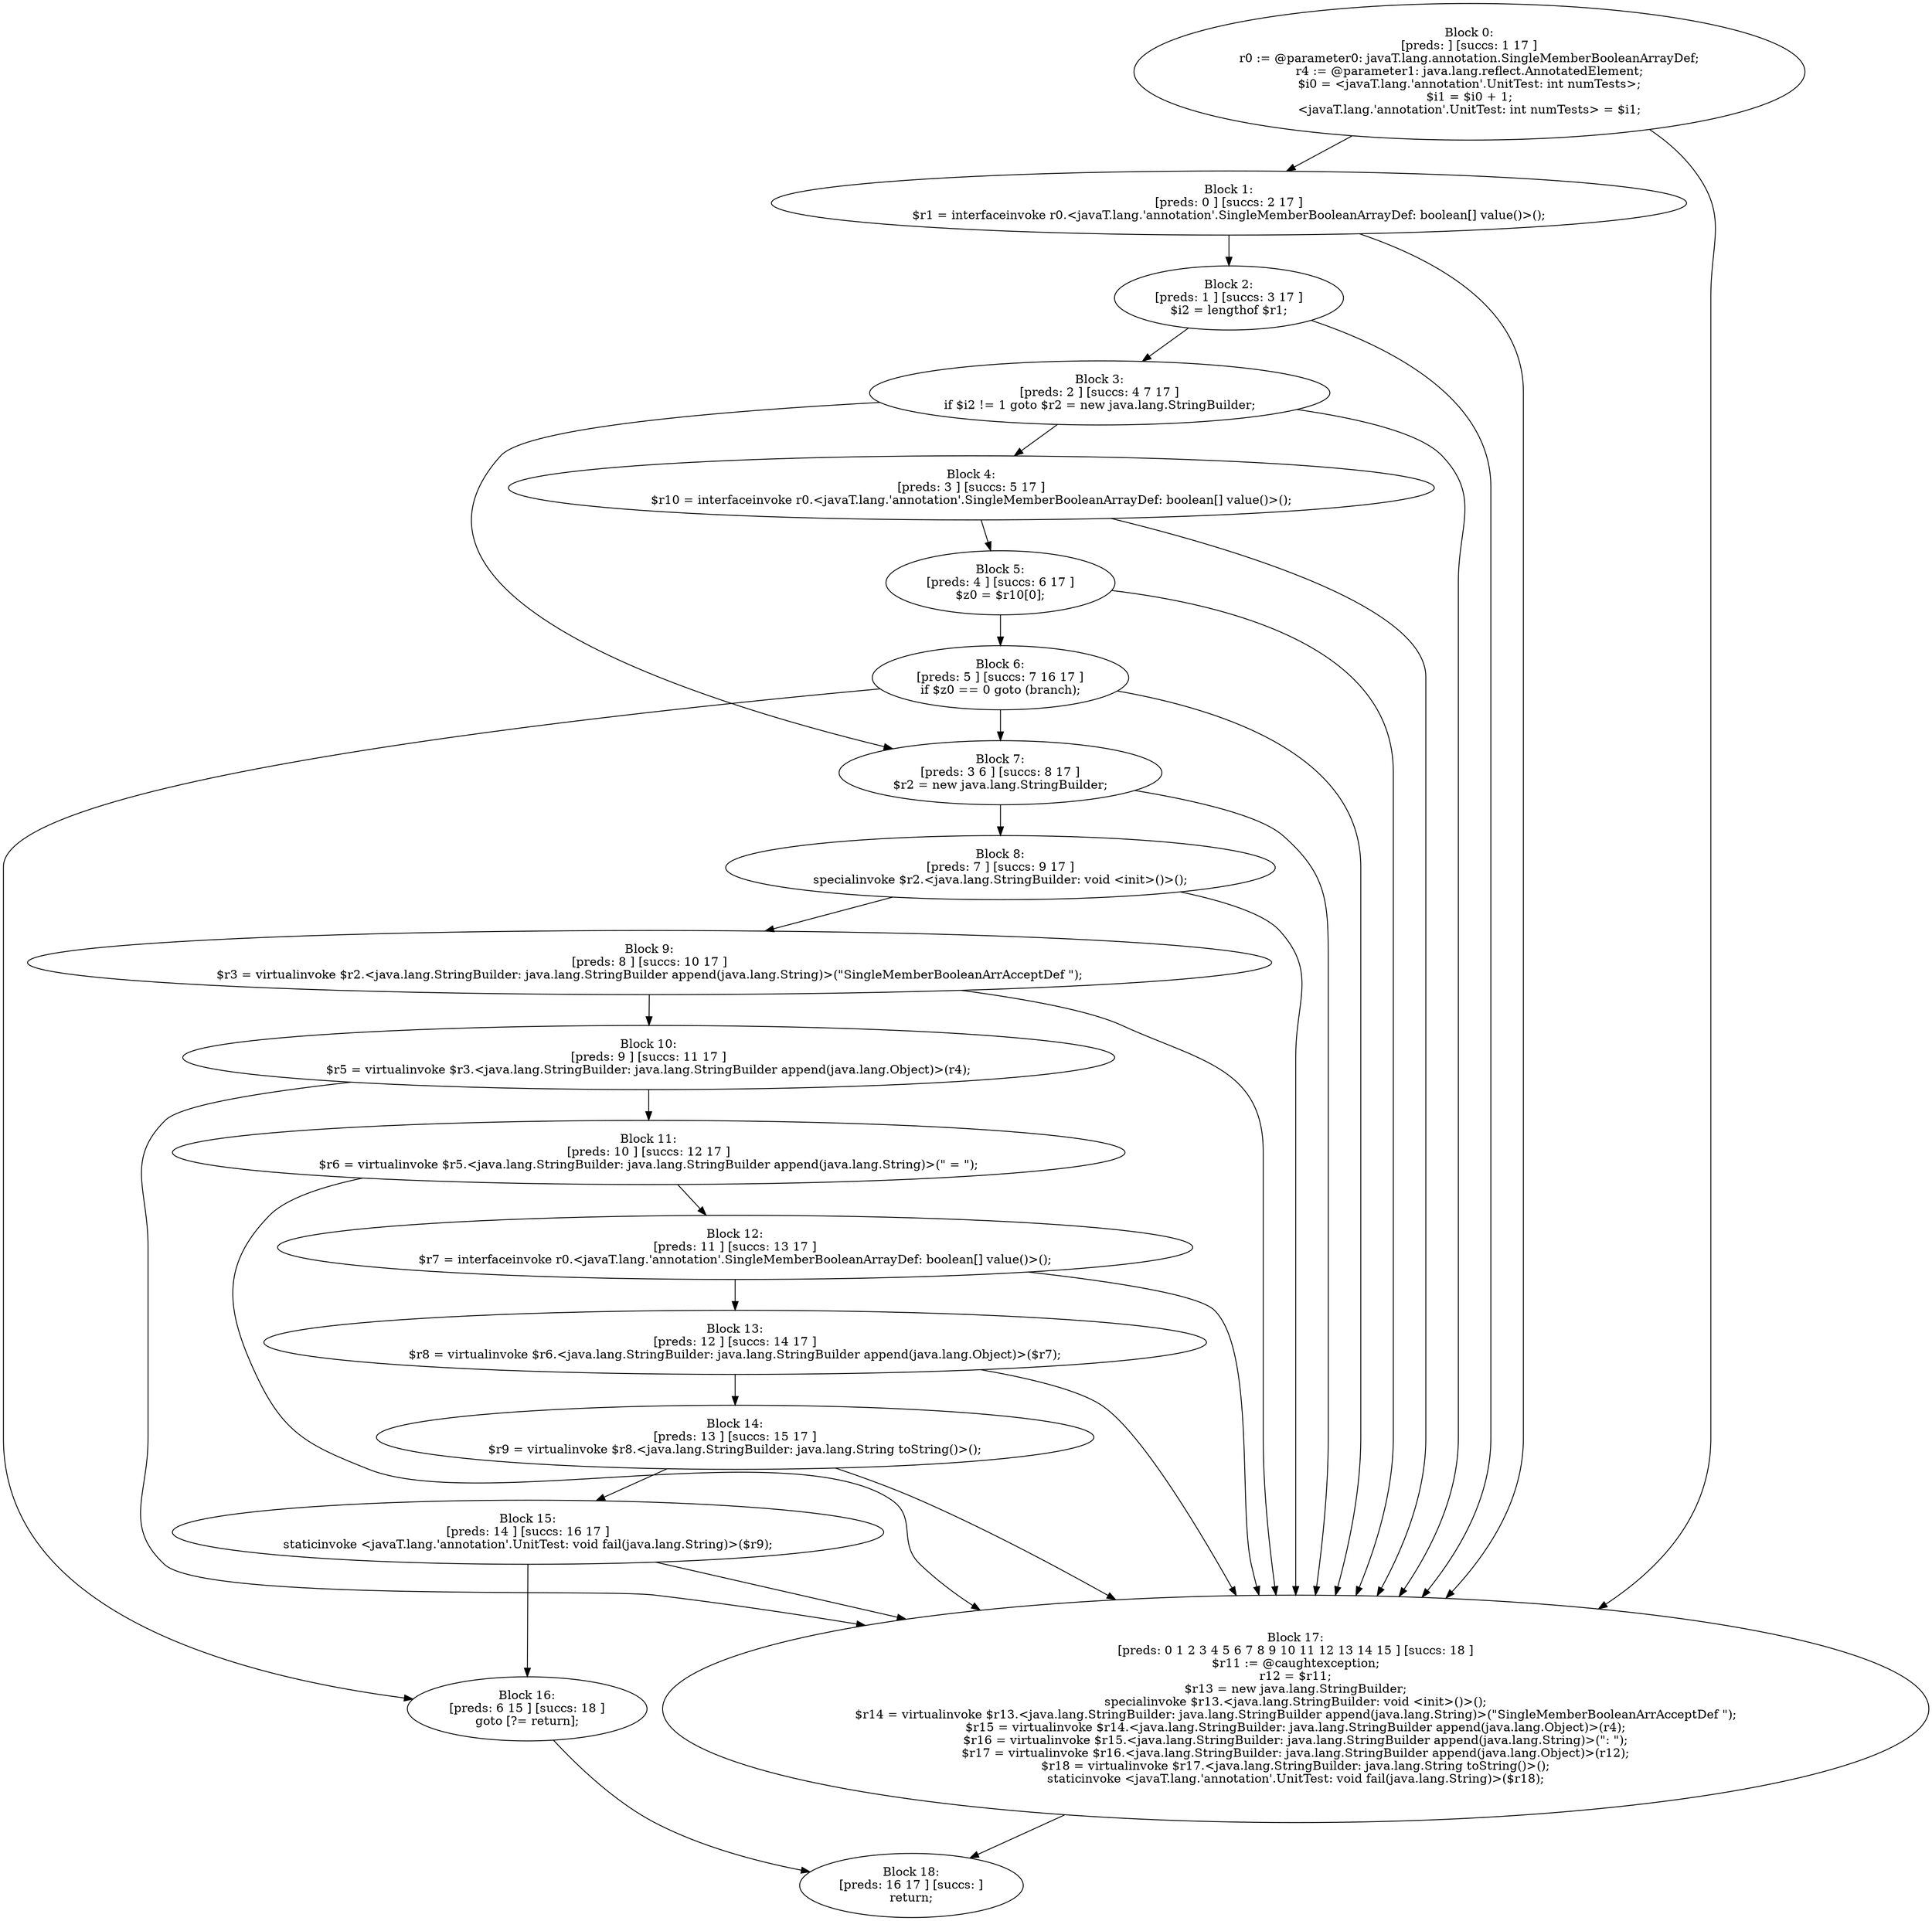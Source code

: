digraph "unitGraph" {
    "Block 0:
[preds: ] [succs: 1 17 ]
r0 := @parameter0: javaT.lang.annotation.SingleMemberBooleanArrayDef;
r4 := @parameter1: java.lang.reflect.AnnotatedElement;
$i0 = <javaT.lang.'annotation'.UnitTest: int numTests>;
$i1 = $i0 + 1;
<javaT.lang.'annotation'.UnitTest: int numTests> = $i1;
"
    "Block 1:
[preds: 0 ] [succs: 2 17 ]
$r1 = interfaceinvoke r0.<javaT.lang.'annotation'.SingleMemberBooleanArrayDef: boolean[] value()>();
"
    "Block 2:
[preds: 1 ] [succs: 3 17 ]
$i2 = lengthof $r1;
"
    "Block 3:
[preds: 2 ] [succs: 4 7 17 ]
if $i2 != 1 goto $r2 = new java.lang.StringBuilder;
"
    "Block 4:
[preds: 3 ] [succs: 5 17 ]
$r10 = interfaceinvoke r0.<javaT.lang.'annotation'.SingleMemberBooleanArrayDef: boolean[] value()>();
"
    "Block 5:
[preds: 4 ] [succs: 6 17 ]
$z0 = $r10[0];
"
    "Block 6:
[preds: 5 ] [succs: 7 16 17 ]
if $z0 == 0 goto (branch);
"
    "Block 7:
[preds: 3 6 ] [succs: 8 17 ]
$r2 = new java.lang.StringBuilder;
"
    "Block 8:
[preds: 7 ] [succs: 9 17 ]
specialinvoke $r2.<java.lang.StringBuilder: void <init>()>();
"
    "Block 9:
[preds: 8 ] [succs: 10 17 ]
$r3 = virtualinvoke $r2.<java.lang.StringBuilder: java.lang.StringBuilder append(java.lang.String)>(\"SingleMemberBooleanArrAcceptDef \");
"
    "Block 10:
[preds: 9 ] [succs: 11 17 ]
$r5 = virtualinvoke $r3.<java.lang.StringBuilder: java.lang.StringBuilder append(java.lang.Object)>(r4);
"
    "Block 11:
[preds: 10 ] [succs: 12 17 ]
$r6 = virtualinvoke $r5.<java.lang.StringBuilder: java.lang.StringBuilder append(java.lang.String)>(\" = \");
"
    "Block 12:
[preds: 11 ] [succs: 13 17 ]
$r7 = interfaceinvoke r0.<javaT.lang.'annotation'.SingleMemberBooleanArrayDef: boolean[] value()>();
"
    "Block 13:
[preds: 12 ] [succs: 14 17 ]
$r8 = virtualinvoke $r6.<java.lang.StringBuilder: java.lang.StringBuilder append(java.lang.Object)>($r7);
"
    "Block 14:
[preds: 13 ] [succs: 15 17 ]
$r9 = virtualinvoke $r8.<java.lang.StringBuilder: java.lang.String toString()>();
"
    "Block 15:
[preds: 14 ] [succs: 16 17 ]
staticinvoke <javaT.lang.'annotation'.UnitTest: void fail(java.lang.String)>($r9);
"
    "Block 16:
[preds: 6 15 ] [succs: 18 ]
goto [?= return];
"
    "Block 17:
[preds: 0 1 2 3 4 5 6 7 8 9 10 11 12 13 14 15 ] [succs: 18 ]
$r11 := @caughtexception;
r12 = $r11;
$r13 = new java.lang.StringBuilder;
specialinvoke $r13.<java.lang.StringBuilder: void <init>()>();
$r14 = virtualinvoke $r13.<java.lang.StringBuilder: java.lang.StringBuilder append(java.lang.String)>(\"SingleMemberBooleanArrAcceptDef \");
$r15 = virtualinvoke $r14.<java.lang.StringBuilder: java.lang.StringBuilder append(java.lang.Object)>(r4);
$r16 = virtualinvoke $r15.<java.lang.StringBuilder: java.lang.StringBuilder append(java.lang.String)>(\": \");
$r17 = virtualinvoke $r16.<java.lang.StringBuilder: java.lang.StringBuilder append(java.lang.Object)>(r12);
$r18 = virtualinvoke $r17.<java.lang.StringBuilder: java.lang.String toString()>();
staticinvoke <javaT.lang.'annotation'.UnitTest: void fail(java.lang.String)>($r18);
"
    "Block 18:
[preds: 16 17 ] [succs: ]
return;
"
    "Block 0:
[preds: ] [succs: 1 17 ]
r0 := @parameter0: javaT.lang.annotation.SingleMemberBooleanArrayDef;
r4 := @parameter1: java.lang.reflect.AnnotatedElement;
$i0 = <javaT.lang.'annotation'.UnitTest: int numTests>;
$i1 = $i0 + 1;
<javaT.lang.'annotation'.UnitTest: int numTests> = $i1;
"->"Block 1:
[preds: 0 ] [succs: 2 17 ]
$r1 = interfaceinvoke r0.<javaT.lang.'annotation'.SingleMemberBooleanArrayDef: boolean[] value()>();
";
    "Block 0:
[preds: ] [succs: 1 17 ]
r0 := @parameter0: javaT.lang.annotation.SingleMemberBooleanArrayDef;
r4 := @parameter1: java.lang.reflect.AnnotatedElement;
$i0 = <javaT.lang.'annotation'.UnitTest: int numTests>;
$i1 = $i0 + 1;
<javaT.lang.'annotation'.UnitTest: int numTests> = $i1;
"->"Block 17:
[preds: 0 1 2 3 4 5 6 7 8 9 10 11 12 13 14 15 ] [succs: 18 ]
$r11 := @caughtexception;
r12 = $r11;
$r13 = new java.lang.StringBuilder;
specialinvoke $r13.<java.lang.StringBuilder: void <init>()>();
$r14 = virtualinvoke $r13.<java.lang.StringBuilder: java.lang.StringBuilder append(java.lang.String)>(\"SingleMemberBooleanArrAcceptDef \");
$r15 = virtualinvoke $r14.<java.lang.StringBuilder: java.lang.StringBuilder append(java.lang.Object)>(r4);
$r16 = virtualinvoke $r15.<java.lang.StringBuilder: java.lang.StringBuilder append(java.lang.String)>(\": \");
$r17 = virtualinvoke $r16.<java.lang.StringBuilder: java.lang.StringBuilder append(java.lang.Object)>(r12);
$r18 = virtualinvoke $r17.<java.lang.StringBuilder: java.lang.String toString()>();
staticinvoke <javaT.lang.'annotation'.UnitTest: void fail(java.lang.String)>($r18);
";
    "Block 1:
[preds: 0 ] [succs: 2 17 ]
$r1 = interfaceinvoke r0.<javaT.lang.'annotation'.SingleMemberBooleanArrayDef: boolean[] value()>();
"->"Block 2:
[preds: 1 ] [succs: 3 17 ]
$i2 = lengthof $r1;
";
    "Block 1:
[preds: 0 ] [succs: 2 17 ]
$r1 = interfaceinvoke r0.<javaT.lang.'annotation'.SingleMemberBooleanArrayDef: boolean[] value()>();
"->"Block 17:
[preds: 0 1 2 3 4 5 6 7 8 9 10 11 12 13 14 15 ] [succs: 18 ]
$r11 := @caughtexception;
r12 = $r11;
$r13 = new java.lang.StringBuilder;
specialinvoke $r13.<java.lang.StringBuilder: void <init>()>();
$r14 = virtualinvoke $r13.<java.lang.StringBuilder: java.lang.StringBuilder append(java.lang.String)>(\"SingleMemberBooleanArrAcceptDef \");
$r15 = virtualinvoke $r14.<java.lang.StringBuilder: java.lang.StringBuilder append(java.lang.Object)>(r4);
$r16 = virtualinvoke $r15.<java.lang.StringBuilder: java.lang.StringBuilder append(java.lang.String)>(\": \");
$r17 = virtualinvoke $r16.<java.lang.StringBuilder: java.lang.StringBuilder append(java.lang.Object)>(r12);
$r18 = virtualinvoke $r17.<java.lang.StringBuilder: java.lang.String toString()>();
staticinvoke <javaT.lang.'annotation'.UnitTest: void fail(java.lang.String)>($r18);
";
    "Block 2:
[preds: 1 ] [succs: 3 17 ]
$i2 = lengthof $r1;
"->"Block 3:
[preds: 2 ] [succs: 4 7 17 ]
if $i2 != 1 goto $r2 = new java.lang.StringBuilder;
";
    "Block 2:
[preds: 1 ] [succs: 3 17 ]
$i2 = lengthof $r1;
"->"Block 17:
[preds: 0 1 2 3 4 5 6 7 8 9 10 11 12 13 14 15 ] [succs: 18 ]
$r11 := @caughtexception;
r12 = $r11;
$r13 = new java.lang.StringBuilder;
specialinvoke $r13.<java.lang.StringBuilder: void <init>()>();
$r14 = virtualinvoke $r13.<java.lang.StringBuilder: java.lang.StringBuilder append(java.lang.String)>(\"SingleMemberBooleanArrAcceptDef \");
$r15 = virtualinvoke $r14.<java.lang.StringBuilder: java.lang.StringBuilder append(java.lang.Object)>(r4);
$r16 = virtualinvoke $r15.<java.lang.StringBuilder: java.lang.StringBuilder append(java.lang.String)>(\": \");
$r17 = virtualinvoke $r16.<java.lang.StringBuilder: java.lang.StringBuilder append(java.lang.Object)>(r12);
$r18 = virtualinvoke $r17.<java.lang.StringBuilder: java.lang.String toString()>();
staticinvoke <javaT.lang.'annotation'.UnitTest: void fail(java.lang.String)>($r18);
";
    "Block 3:
[preds: 2 ] [succs: 4 7 17 ]
if $i2 != 1 goto $r2 = new java.lang.StringBuilder;
"->"Block 4:
[preds: 3 ] [succs: 5 17 ]
$r10 = interfaceinvoke r0.<javaT.lang.'annotation'.SingleMemberBooleanArrayDef: boolean[] value()>();
";
    "Block 3:
[preds: 2 ] [succs: 4 7 17 ]
if $i2 != 1 goto $r2 = new java.lang.StringBuilder;
"->"Block 7:
[preds: 3 6 ] [succs: 8 17 ]
$r2 = new java.lang.StringBuilder;
";
    "Block 3:
[preds: 2 ] [succs: 4 7 17 ]
if $i2 != 1 goto $r2 = new java.lang.StringBuilder;
"->"Block 17:
[preds: 0 1 2 3 4 5 6 7 8 9 10 11 12 13 14 15 ] [succs: 18 ]
$r11 := @caughtexception;
r12 = $r11;
$r13 = new java.lang.StringBuilder;
specialinvoke $r13.<java.lang.StringBuilder: void <init>()>();
$r14 = virtualinvoke $r13.<java.lang.StringBuilder: java.lang.StringBuilder append(java.lang.String)>(\"SingleMemberBooleanArrAcceptDef \");
$r15 = virtualinvoke $r14.<java.lang.StringBuilder: java.lang.StringBuilder append(java.lang.Object)>(r4);
$r16 = virtualinvoke $r15.<java.lang.StringBuilder: java.lang.StringBuilder append(java.lang.String)>(\": \");
$r17 = virtualinvoke $r16.<java.lang.StringBuilder: java.lang.StringBuilder append(java.lang.Object)>(r12);
$r18 = virtualinvoke $r17.<java.lang.StringBuilder: java.lang.String toString()>();
staticinvoke <javaT.lang.'annotation'.UnitTest: void fail(java.lang.String)>($r18);
";
    "Block 4:
[preds: 3 ] [succs: 5 17 ]
$r10 = interfaceinvoke r0.<javaT.lang.'annotation'.SingleMemberBooleanArrayDef: boolean[] value()>();
"->"Block 5:
[preds: 4 ] [succs: 6 17 ]
$z0 = $r10[0];
";
    "Block 4:
[preds: 3 ] [succs: 5 17 ]
$r10 = interfaceinvoke r0.<javaT.lang.'annotation'.SingleMemberBooleanArrayDef: boolean[] value()>();
"->"Block 17:
[preds: 0 1 2 3 4 5 6 7 8 9 10 11 12 13 14 15 ] [succs: 18 ]
$r11 := @caughtexception;
r12 = $r11;
$r13 = new java.lang.StringBuilder;
specialinvoke $r13.<java.lang.StringBuilder: void <init>()>();
$r14 = virtualinvoke $r13.<java.lang.StringBuilder: java.lang.StringBuilder append(java.lang.String)>(\"SingleMemberBooleanArrAcceptDef \");
$r15 = virtualinvoke $r14.<java.lang.StringBuilder: java.lang.StringBuilder append(java.lang.Object)>(r4);
$r16 = virtualinvoke $r15.<java.lang.StringBuilder: java.lang.StringBuilder append(java.lang.String)>(\": \");
$r17 = virtualinvoke $r16.<java.lang.StringBuilder: java.lang.StringBuilder append(java.lang.Object)>(r12);
$r18 = virtualinvoke $r17.<java.lang.StringBuilder: java.lang.String toString()>();
staticinvoke <javaT.lang.'annotation'.UnitTest: void fail(java.lang.String)>($r18);
";
    "Block 5:
[preds: 4 ] [succs: 6 17 ]
$z0 = $r10[0];
"->"Block 6:
[preds: 5 ] [succs: 7 16 17 ]
if $z0 == 0 goto (branch);
";
    "Block 5:
[preds: 4 ] [succs: 6 17 ]
$z0 = $r10[0];
"->"Block 17:
[preds: 0 1 2 3 4 5 6 7 8 9 10 11 12 13 14 15 ] [succs: 18 ]
$r11 := @caughtexception;
r12 = $r11;
$r13 = new java.lang.StringBuilder;
specialinvoke $r13.<java.lang.StringBuilder: void <init>()>();
$r14 = virtualinvoke $r13.<java.lang.StringBuilder: java.lang.StringBuilder append(java.lang.String)>(\"SingleMemberBooleanArrAcceptDef \");
$r15 = virtualinvoke $r14.<java.lang.StringBuilder: java.lang.StringBuilder append(java.lang.Object)>(r4);
$r16 = virtualinvoke $r15.<java.lang.StringBuilder: java.lang.StringBuilder append(java.lang.String)>(\": \");
$r17 = virtualinvoke $r16.<java.lang.StringBuilder: java.lang.StringBuilder append(java.lang.Object)>(r12);
$r18 = virtualinvoke $r17.<java.lang.StringBuilder: java.lang.String toString()>();
staticinvoke <javaT.lang.'annotation'.UnitTest: void fail(java.lang.String)>($r18);
";
    "Block 6:
[preds: 5 ] [succs: 7 16 17 ]
if $z0 == 0 goto (branch);
"->"Block 7:
[preds: 3 6 ] [succs: 8 17 ]
$r2 = new java.lang.StringBuilder;
";
    "Block 6:
[preds: 5 ] [succs: 7 16 17 ]
if $z0 == 0 goto (branch);
"->"Block 16:
[preds: 6 15 ] [succs: 18 ]
goto [?= return];
";
    "Block 6:
[preds: 5 ] [succs: 7 16 17 ]
if $z0 == 0 goto (branch);
"->"Block 17:
[preds: 0 1 2 3 4 5 6 7 8 9 10 11 12 13 14 15 ] [succs: 18 ]
$r11 := @caughtexception;
r12 = $r11;
$r13 = new java.lang.StringBuilder;
specialinvoke $r13.<java.lang.StringBuilder: void <init>()>();
$r14 = virtualinvoke $r13.<java.lang.StringBuilder: java.lang.StringBuilder append(java.lang.String)>(\"SingleMemberBooleanArrAcceptDef \");
$r15 = virtualinvoke $r14.<java.lang.StringBuilder: java.lang.StringBuilder append(java.lang.Object)>(r4);
$r16 = virtualinvoke $r15.<java.lang.StringBuilder: java.lang.StringBuilder append(java.lang.String)>(\": \");
$r17 = virtualinvoke $r16.<java.lang.StringBuilder: java.lang.StringBuilder append(java.lang.Object)>(r12);
$r18 = virtualinvoke $r17.<java.lang.StringBuilder: java.lang.String toString()>();
staticinvoke <javaT.lang.'annotation'.UnitTest: void fail(java.lang.String)>($r18);
";
    "Block 7:
[preds: 3 6 ] [succs: 8 17 ]
$r2 = new java.lang.StringBuilder;
"->"Block 8:
[preds: 7 ] [succs: 9 17 ]
specialinvoke $r2.<java.lang.StringBuilder: void <init>()>();
";
    "Block 7:
[preds: 3 6 ] [succs: 8 17 ]
$r2 = new java.lang.StringBuilder;
"->"Block 17:
[preds: 0 1 2 3 4 5 6 7 8 9 10 11 12 13 14 15 ] [succs: 18 ]
$r11 := @caughtexception;
r12 = $r11;
$r13 = new java.lang.StringBuilder;
specialinvoke $r13.<java.lang.StringBuilder: void <init>()>();
$r14 = virtualinvoke $r13.<java.lang.StringBuilder: java.lang.StringBuilder append(java.lang.String)>(\"SingleMemberBooleanArrAcceptDef \");
$r15 = virtualinvoke $r14.<java.lang.StringBuilder: java.lang.StringBuilder append(java.lang.Object)>(r4);
$r16 = virtualinvoke $r15.<java.lang.StringBuilder: java.lang.StringBuilder append(java.lang.String)>(\": \");
$r17 = virtualinvoke $r16.<java.lang.StringBuilder: java.lang.StringBuilder append(java.lang.Object)>(r12);
$r18 = virtualinvoke $r17.<java.lang.StringBuilder: java.lang.String toString()>();
staticinvoke <javaT.lang.'annotation'.UnitTest: void fail(java.lang.String)>($r18);
";
    "Block 8:
[preds: 7 ] [succs: 9 17 ]
specialinvoke $r2.<java.lang.StringBuilder: void <init>()>();
"->"Block 9:
[preds: 8 ] [succs: 10 17 ]
$r3 = virtualinvoke $r2.<java.lang.StringBuilder: java.lang.StringBuilder append(java.lang.String)>(\"SingleMemberBooleanArrAcceptDef \");
";
    "Block 8:
[preds: 7 ] [succs: 9 17 ]
specialinvoke $r2.<java.lang.StringBuilder: void <init>()>();
"->"Block 17:
[preds: 0 1 2 3 4 5 6 7 8 9 10 11 12 13 14 15 ] [succs: 18 ]
$r11 := @caughtexception;
r12 = $r11;
$r13 = new java.lang.StringBuilder;
specialinvoke $r13.<java.lang.StringBuilder: void <init>()>();
$r14 = virtualinvoke $r13.<java.lang.StringBuilder: java.lang.StringBuilder append(java.lang.String)>(\"SingleMemberBooleanArrAcceptDef \");
$r15 = virtualinvoke $r14.<java.lang.StringBuilder: java.lang.StringBuilder append(java.lang.Object)>(r4);
$r16 = virtualinvoke $r15.<java.lang.StringBuilder: java.lang.StringBuilder append(java.lang.String)>(\": \");
$r17 = virtualinvoke $r16.<java.lang.StringBuilder: java.lang.StringBuilder append(java.lang.Object)>(r12);
$r18 = virtualinvoke $r17.<java.lang.StringBuilder: java.lang.String toString()>();
staticinvoke <javaT.lang.'annotation'.UnitTest: void fail(java.lang.String)>($r18);
";
    "Block 9:
[preds: 8 ] [succs: 10 17 ]
$r3 = virtualinvoke $r2.<java.lang.StringBuilder: java.lang.StringBuilder append(java.lang.String)>(\"SingleMemberBooleanArrAcceptDef \");
"->"Block 10:
[preds: 9 ] [succs: 11 17 ]
$r5 = virtualinvoke $r3.<java.lang.StringBuilder: java.lang.StringBuilder append(java.lang.Object)>(r4);
";
    "Block 9:
[preds: 8 ] [succs: 10 17 ]
$r3 = virtualinvoke $r2.<java.lang.StringBuilder: java.lang.StringBuilder append(java.lang.String)>(\"SingleMemberBooleanArrAcceptDef \");
"->"Block 17:
[preds: 0 1 2 3 4 5 6 7 8 9 10 11 12 13 14 15 ] [succs: 18 ]
$r11 := @caughtexception;
r12 = $r11;
$r13 = new java.lang.StringBuilder;
specialinvoke $r13.<java.lang.StringBuilder: void <init>()>();
$r14 = virtualinvoke $r13.<java.lang.StringBuilder: java.lang.StringBuilder append(java.lang.String)>(\"SingleMemberBooleanArrAcceptDef \");
$r15 = virtualinvoke $r14.<java.lang.StringBuilder: java.lang.StringBuilder append(java.lang.Object)>(r4);
$r16 = virtualinvoke $r15.<java.lang.StringBuilder: java.lang.StringBuilder append(java.lang.String)>(\": \");
$r17 = virtualinvoke $r16.<java.lang.StringBuilder: java.lang.StringBuilder append(java.lang.Object)>(r12);
$r18 = virtualinvoke $r17.<java.lang.StringBuilder: java.lang.String toString()>();
staticinvoke <javaT.lang.'annotation'.UnitTest: void fail(java.lang.String)>($r18);
";
    "Block 10:
[preds: 9 ] [succs: 11 17 ]
$r5 = virtualinvoke $r3.<java.lang.StringBuilder: java.lang.StringBuilder append(java.lang.Object)>(r4);
"->"Block 11:
[preds: 10 ] [succs: 12 17 ]
$r6 = virtualinvoke $r5.<java.lang.StringBuilder: java.lang.StringBuilder append(java.lang.String)>(\" = \");
";
    "Block 10:
[preds: 9 ] [succs: 11 17 ]
$r5 = virtualinvoke $r3.<java.lang.StringBuilder: java.lang.StringBuilder append(java.lang.Object)>(r4);
"->"Block 17:
[preds: 0 1 2 3 4 5 6 7 8 9 10 11 12 13 14 15 ] [succs: 18 ]
$r11 := @caughtexception;
r12 = $r11;
$r13 = new java.lang.StringBuilder;
specialinvoke $r13.<java.lang.StringBuilder: void <init>()>();
$r14 = virtualinvoke $r13.<java.lang.StringBuilder: java.lang.StringBuilder append(java.lang.String)>(\"SingleMemberBooleanArrAcceptDef \");
$r15 = virtualinvoke $r14.<java.lang.StringBuilder: java.lang.StringBuilder append(java.lang.Object)>(r4);
$r16 = virtualinvoke $r15.<java.lang.StringBuilder: java.lang.StringBuilder append(java.lang.String)>(\": \");
$r17 = virtualinvoke $r16.<java.lang.StringBuilder: java.lang.StringBuilder append(java.lang.Object)>(r12);
$r18 = virtualinvoke $r17.<java.lang.StringBuilder: java.lang.String toString()>();
staticinvoke <javaT.lang.'annotation'.UnitTest: void fail(java.lang.String)>($r18);
";
    "Block 11:
[preds: 10 ] [succs: 12 17 ]
$r6 = virtualinvoke $r5.<java.lang.StringBuilder: java.lang.StringBuilder append(java.lang.String)>(\" = \");
"->"Block 12:
[preds: 11 ] [succs: 13 17 ]
$r7 = interfaceinvoke r0.<javaT.lang.'annotation'.SingleMemberBooleanArrayDef: boolean[] value()>();
";
    "Block 11:
[preds: 10 ] [succs: 12 17 ]
$r6 = virtualinvoke $r5.<java.lang.StringBuilder: java.lang.StringBuilder append(java.lang.String)>(\" = \");
"->"Block 17:
[preds: 0 1 2 3 4 5 6 7 8 9 10 11 12 13 14 15 ] [succs: 18 ]
$r11 := @caughtexception;
r12 = $r11;
$r13 = new java.lang.StringBuilder;
specialinvoke $r13.<java.lang.StringBuilder: void <init>()>();
$r14 = virtualinvoke $r13.<java.lang.StringBuilder: java.lang.StringBuilder append(java.lang.String)>(\"SingleMemberBooleanArrAcceptDef \");
$r15 = virtualinvoke $r14.<java.lang.StringBuilder: java.lang.StringBuilder append(java.lang.Object)>(r4);
$r16 = virtualinvoke $r15.<java.lang.StringBuilder: java.lang.StringBuilder append(java.lang.String)>(\": \");
$r17 = virtualinvoke $r16.<java.lang.StringBuilder: java.lang.StringBuilder append(java.lang.Object)>(r12);
$r18 = virtualinvoke $r17.<java.lang.StringBuilder: java.lang.String toString()>();
staticinvoke <javaT.lang.'annotation'.UnitTest: void fail(java.lang.String)>($r18);
";
    "Block 12:
[preds: 11 ] [succs: 13 17 ]
$r7 = interfaceinvoke r0.<javaT.lang.'annotation'.SingleMemberBooleanArrayDef: boolean[] value()>();
"->"Block 13:
[preds: 12 ] [succs: 14 17 ]
$r8 = virtualinvoke $r6.<java.lang.StringBuilder: java.lang.StringBuilder append(java.lang.Object)>($r7);
";
    "Block 12:
[preds: 11 ] [succs: 13 17 ]
$r7 = interfaceinvoke r0.<javaT.lang.'annotation'.SingleMemberBooleanArrayDef: boolean[] value()>();
"->"Block 17:
[preds: 0 1 2 3 4 5 6 7 8 9 10 11 12 13 14 15 ] [succs: 18 ]
$r11 := @caughtexception;
r12 = $r11;
$r13 = new java.lang.StringBuilder;
specialinvoke $r13.<java.lang.StringBuilder: void <init>()>();
$r14 = virtualinvoke $r13.<java.lang.StringBuilder: java.lang.StringBuilder append(java.lang.String)>(\"SingleMemberBooleanArrAcceptDef \");
$r15 = virtualinvoke $r14.<java.lang.StringBuilder: java.lang.StringBuilder append(java.lang.Object)>(r4);
$r16 = virtualinvoke $r15.<java.lang.StringBuilder: java.lang.StringBuilder append(java.lang.String)>(\": \");
$r17 = virtualinvoke $r16.<java.lang.StringBuilder: java.lang.StringBuilder append(java.lang.Object)>(r12);
$r18 = virtualinvoke $r17.<java.lang.StringBuilder: java.lang.String toString()>();
staticinvoke <javaT.lang.'annotation'.UnitTest: void fail(java.lang.String)>($r18);
";
    "Block 13:
[preds: 12 ] [succs: 14 17 ]
$r8 = virtualinvoke $r6.<java.lang.StringBuilder: java.lang.StringBuilder append(java.lang.Object)>($r7);
"->"Block 14:
[preds: 13 ] [succs: 15 17 ]
$r9 = virtualinvoke $r8.<java.lang.StringBuilder: java.lang.String toString()>();
";
    "Block 13:
[preds: 12 ] [succs: 14 17 ]
$r8 = virtualinvoke $r6.<java.lang.StringBuilder: java.lang.StringBuilder append(java.lang.Object)>($r7);
"->"Block 17:
[preds: 0 1 2 3 4 5 6 7 8 9 10 11 12 13 14 15 ] [succs: 18 ]
$r11 := @caughtexception;
r12 = $r11;
$r13 = new java.lang.StringBuilder;
specialinvoke $r13.<java.lang.StringBuilder: void <init>()>();
$r14 = virtualinvoke $r13.<java.lang.StringBuilder: java.lang.StringBuilder append(java.lang.String)>(\"SingleMemberBooleanArrAcceptDef \");
$r15 = virtualinvoke $r14.<java.lang.StringBuilder: java.lang.StringBuilder append(java.lang.Object)>(r4);
$r16 = virtualinvoke $r15.<java.lang.StringBuilder: java.lang.StringBuilder append(java.lang.String)>(\": \");
$r17 = virtualinvoke $r16.<java.lang.StringBuilder: java.lang.StringBuilder append(java.lang.Object)>(r12);
$r18 = virtualinvoke $r17.<java.lang.StringBuilder: java.lang.String toString()>();
staticinvoke <javaT.lang.'annotation'.UnitTest: void fail(java.lang.String)>($r18);
";
    "Block 14:
[preds: 13 ] [succs: 15 17 ]
$r9 = virtualinvoke $r8.<java.lang.StringBuilder: java.lang.String toString()>();
"->"Block 15:
[preds: 14 ] [succs: 16 17 ]
staticinvoke <javaT.lang.'annotation'.UnitTest: void fail(java.lang.String)>($r9);
";
    "Block 14:
[preds: 13 ] [succs: 15 17 ]
$r9 = virtualinvoke $r8.<java.lang.StringBuilder: java.lang.String toString()>();
"->"Block 17:
[preds: 0 1 2 3 4 5 6 7 8 9 10 11 12 13 14 15 ] [succs: 18 ]
$r11 := @caughtexception;
r12 = $r11;
$r13 = new java.lang.StringBuilder;
specialinvoke $r13.<java.lang.StringBuilder: void <init>()>();
$r14 = virtualinvoke $r13.<java.lang.StringBuilder: java.lang.StringBuilder append(java.lang.String)>(\"SingleMemberBooleanArrAcceptDef \");
$r15 = virtualinvoke $r14.<java.lang.StringBuilder: java.lang.StringBuilder append(java.lang.Object)>(r4);
$r16 = virtualinvoke $r15.<java.lang.StringBuilder: java.lang.StringBuilder append(java.lang.String)>(\": \");
$r17 = virtualinvoke $r16.<java.lang.StringBuilder: java.lang.StringBuilder append(java.lang.Object)>(r12);
$r18 = virtualinvoke $r17.<java.lang.StringBuilder: java.lang.String toString()>();
staticinvoke <javaT.lang.'annotation'.UnitTest: void fail(java.lang.String)>($r18);
";
    "Block 15:
[preds: 14 ] [succs: 16 17 ]
staticinvoke <javaT.lang.'annotation'.UnitTest: void fail(java.lang.String)>($r9);
"->"Block 16:
[preds: 6 15 ] [succs: 18 ]
goto [?= return];
";
    "Block 15:
[preds: 14 ] [succs: 16 17 ]
staticinvoke <javaT.lang.'annotation'.UnitTest: void fail(java.lang.String)>($r9);
"->"Block 17:
[preds: 0 1 2 3 4 5 6 7 8 9 10 11 12 13 14 15 ] [succs: 18 ]
$r11 := @caughtexception;
r12 = $r11;
$r13 = new java.lang.StringBuilder;
specialinvoke $r13.<java.lang.StringBuilder: void <init>()>();
$r14 = virtualinvoke $r13.<java.lang.StringBuilder: java.lang.StringBuilder append(java.lang.String)>(\"SingleMemberBooleanArrAcceptDef \");
$r15 = virtualinvoke $r14.<java.lang.StringBuilder: java.lang.StringBuilder append(java.lang.Object)>(r4);
$r16 = virtualinvoke $r15.<java.lang.StringBuilder: java.lang.StringBuilder append(java.lang.String)>(\": \");
$r17 = virtualinvoke $r16.<java.lang.StringBuilder: java.lang.StringBuilder append(java.lang.Object)>(r12);
$r18 = virtualinvoke $r17.<java.lang.StringBuilder: java.lang.String toString()>();
staticinvoke <javaT.lang.'annotation'.UnitTest: void fail(java.lang.String)>($r18);
";
    "Block 16:
[preds: 6 15 ] [succs: 18 ]
goto [?= return];
"->"Block 18:
[preds: 16 17 ] [succs: ]
return;
";
    "Block 17:
[preds: 0 1 2 3 4 5 6 7 8 9 10 11 12 13 14 15 ] [succs: 18 ]
$r11 := @caughtexception;
r12 = $r11;
$r13 = new java.lang.StringBuilder;
specialinvoke $r13.<java.lang.StringBuilder: void <init>()>();
$r14 = virtualinvoke $r13.<java.lang.StringBuilder: java.lang.StringBuilder append(java.lang.String)>(\"SingleMemberBooleanArrAcceptDef \");
$r15 = virtualinvoke $r14.<java.lang.StringBuilder: java.lang.StringBuilder append(java.lang.Object)>(r4);
$r16 = virtualinvoke $r15.<java.lang.StringBuilder: java.lang.StringBuilder append(java.lang.String)>(\": \");
$r17 = virtualinvoke $r16.<java.lang.StringBuilder: java.lang.StringBuilder append(java.lang.Object)>(r12);
$r18 = virtualinvoke $r17.<java.lang.StringBuilder: java.lang.String toString()>();
staticinvoke <javaT.lang.'annotation'.UnitTest: void fail(java.lang.String)>($r18);
"->"Block 18:
[preds: 16 17 ] [succs: ]
return;
";
}

